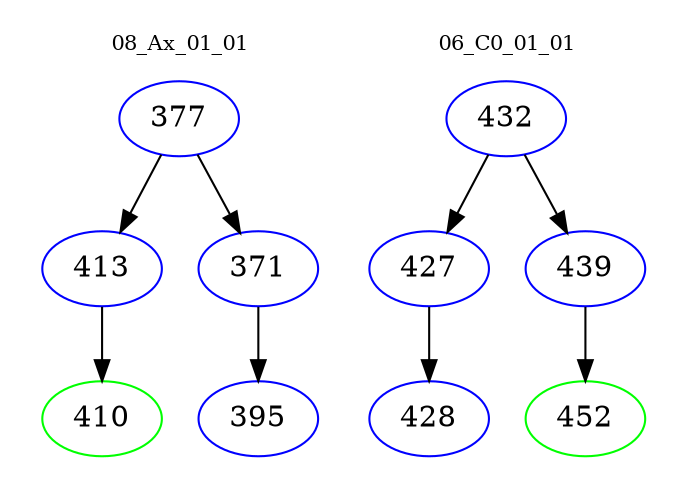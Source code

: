 digraph{
subgraph cluster_0 {
color = white
label = "08_Ax_01_01";
fontsize=10;
T0_377 [label="377", color="blue"]
T0_377 -> T0_413 [color="black"]
T0_413 [label="413", color="blue"]
T0_413 -> T0_410 [color="black"]
T0_410 [label="410", color="green"]
T0_377 -> T0_371 [color="black"]
T0_371 [label="371", color="blue"]
T0_371 -> T0_395 [color="black"]
T0_395 [label="395", color="blue"]
}
subgraph cluster_1 {
color = white
label = "06_C0_01_01";
fontsize=10;
T1_432 [label="432", color="blue"]
T1_432 -> T1_427 [color="black"]
T1_427 [label="427", color="blue"]
T1_427 -> T1_428 [color="black"]
T1_428 [label="428", color="blue"]
T1_432 -> T1_439 [color="black"]
T1_439 [label="439", color="blue"]
T1_439 -> T1_452 [color="black"]
T1_452 [label="452", color="green"]
}
}
